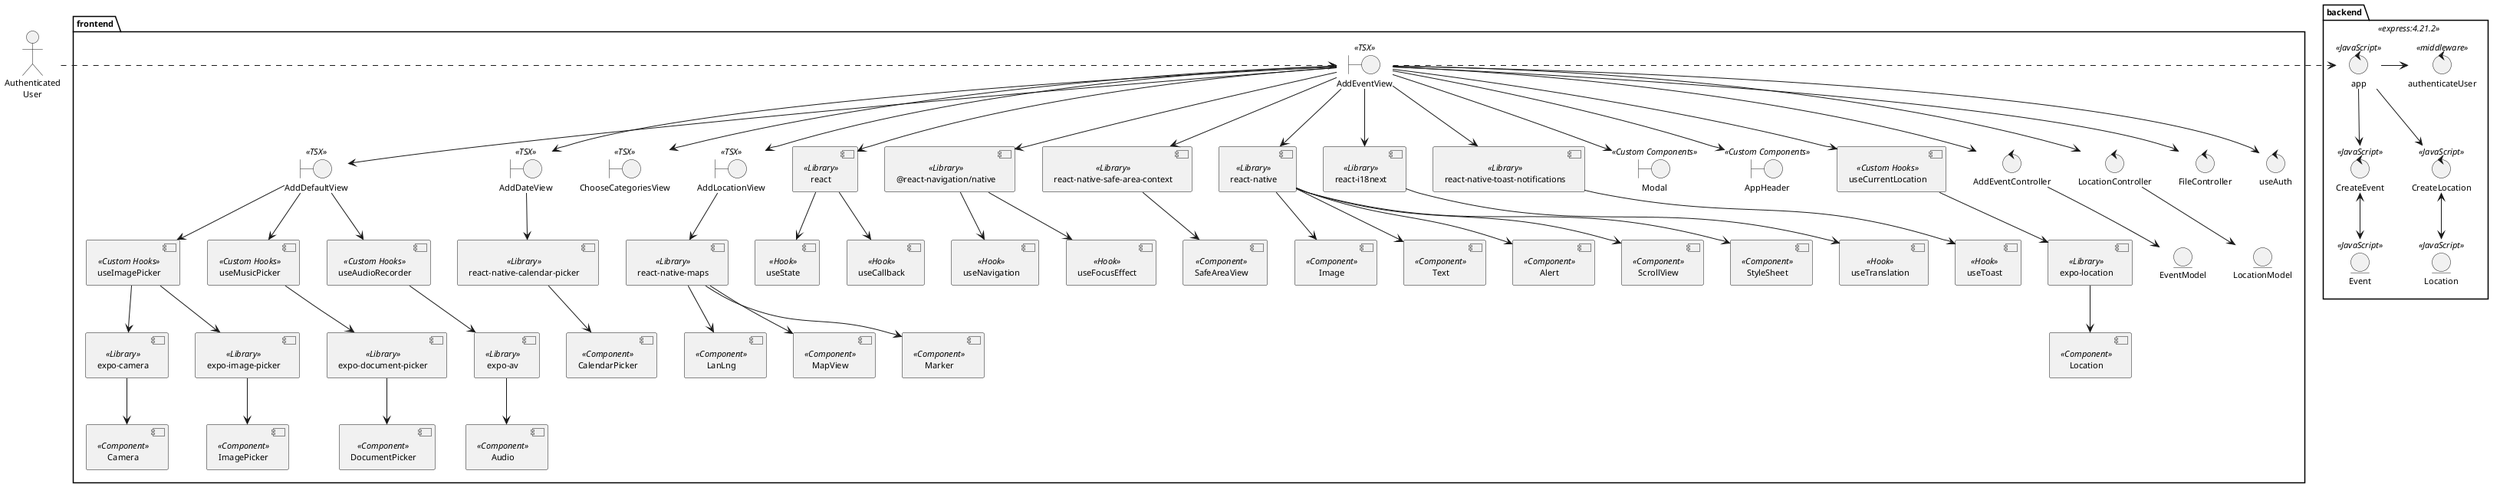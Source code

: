 @startuml DesignClassDiagram
skinparam style strictuml
skinparam defaultTextAlignment center
skinparam defaultFontSize 11

actor "Authenticated\nUser" as UserReg

' This is a comment on a single line
package backend <<express:4.21.2>>{
    control app << JavaScript >>
    control authenticateUser << middleware >>
    control "CreateEvent" as CreateEventController << JavaScript >>
    control "CreateLocation" as CreateLocationController << JavaScript >>

    entity Event << JavaScript >>
    entity Location << JavaScript >>
}

package frontend {
    boundary "AddEventView" as addEventView << TSX >>
    boundary "AddDefaultView" as AddDefaultView << TSX >>
    boundary "AddDateView" as AddDateView << TSX >>
    boundary "ChooseCategoriesView" as ChooseCategoriesView << TSX >>
    boundary "AddLocationView" as AddLocationView << TSX >>

    component "react" as React << Library >>
    component "useState" as useState << Hook >>
    component "useCallback" as useCallback << Hook >>

    component "@react-navigation/native" as ReactNavigation << Library >>
    component "useNavigation" as useNavigation << Hook >>
    component "useFocusEffect" as useFocusEffect << Hook >>


    component "react-native-safe-area-context" as SafeAreaContext << Library >>
    component "SafeAreaView" as SafeAreaView << Component >>

    component "react-native" as ReactNative << Library >>
    component "Image" as Image << Component >>
    component "Text" as Text << Component >>
    component "Alert" as Alert << Component >>
    component "ScrollView" as ScrollView << Component >>
    component "StyleSheet" as StyleSheet << Component >>

    component "react-native-maps" as ReactNativeMaps << Library >>
    component "LanLng" as LanLng << Component >>
    component "MapView" as MapView << Component >>
    component "Marker" as Marker << Component >>

    component "react-i18next" as ReactI18next << Library >>
    component "useTranslation" as useTranslation << Hook >>

    component "react-native-toast-notifications" as ReactNativeToast << Library >>
    component "useToast" as useToast << Hook >>

    boundary "Modal" as Modal << Custom Components >>
    boundary "AppHeader" as AppHeader << Custom Components >>

    component "useCurrentLocation" as useCurrentLocation << Custom Hooks >>
    component "useImagePicker" as useImagePicker << Custom Hooks >>
    component "useMusicPicker" as useMusicPicker << Custom Hooks >>
    component "useAudioRecorder" as useAudioRecorder << Custom Hooks >>

    component "expo-camera" as ExpoCamera << Library >>
    component "Camera" as Camera << Component >>

    component "expo-image-picker" as ExpoImagePicker << Library >>
    component "ImagePicker" as ImagePicker << Component >>

    component "expo-location" as ExpoLocation << Library >>
    component "Location" as expoLocationComponent << Component >>

    component "expo-document-picker" as ExpoDocumentPicker << Library >>
    component "DocumentPicker" as DocumentPicker << Component >>

    component "expo-av" as ExpoAV << Library >>
    component "Audio" as AudioComponent << Component >>

    component "react-native-calendar-picker" as ReactNativeCalendarPicker << Library >>
    component "CalendarPicker" as CalendarPicker << Component >>

    control "AddEventController" as AddEventController 
    control "LocationController" as LocationController
    control "FileController" as FileController
    control "useAuth" as useAuth

    entity "EventModel" as EventModel
    entity "LocationModel" as LocationModel
}

' Frontend View Hierarchy
addEventView --> AddDefaultView 
addEventView --> AddDateView 
addEventView --> ChooseCategoriesView 
addEventView --> AddLocationView 
addEventView --> useCurrentLocation


' View Components
addEventView --> SafeAreaContext
addEventView --> ReactNative
addEventView --> ReactNativeToast
addEventView --> ReactI18next
addEventView --> ReactNavigation
addEventView --> React
addEventView --> Modal
addEventView --> AppHeader

'AddDefaultView 
AddDefaultView --> useImagePicker
AddDefaultView --> useMusicPicker
AddDefaultView --> useAudioRecorder

'AddDateView
AddDateView --> ReactNativeCalendarPicker
ReactNativeCalendarPicker --> CalendarPicker

'AddLocationView
AddLocationView --> ReactNativeMaps


' React
React --> useState
React --> useCallback

' Camera
useImagePicker --> ExpoCamera
ExpoCamera --> Camera

' ImagePicker
useImagePicker --> ExpoImagePicker
ExpoImagePicker --> ImagePicker

' ReactI18next
ReactI18next --> useTranslation

' DocumentPicker
useMusicPicker --> ExpoDocumentPicker
ExpoDocumentPicker --> DocumentPicker

' ExpoLocation
useCurrentLocation --> ExpoLocation
ExpoLocation --> expoLocationComponent

' Audio
useAudioRecorder --> ExpoAV
ExpoAV --> AudioComponent

' ReactNative
ReactNative --> Image
ReactNative --> Text
ReactNative --> Alert
ReactNative --> ScrollView
ReactNative --> StyleSheet

' ReactNavigation
ReactNavigation --> useNavigation
ReactNavigation --> useFocusEffect

' ReactNativeToast
ReactNativeToast --> useToast

' SafeAreaContext
SafeAreaContext --> SafeAreaView

' ReactNativeMaps
ReactNativeMaps --> MapView
ReactNativeMaps --> Marker
ReactNativeMaps --> LanLng



' Controller relationships
addEventView --> AddEventController
addEventView --> LocationController
addEventView --> FileController
addEventView --> useAuth




AddEventController --> EventModel
LocationController --> LocationModel

' User interaction
UserReg .r.> addEventView
addEventView .r.> app

' Backend relationships
app -> authenticateUser
app -d-> CreateEventController
app -d-> CreateLocationController

CreateEventController <-d-> Event
CreateLocationController <-d-> Location



@enduml